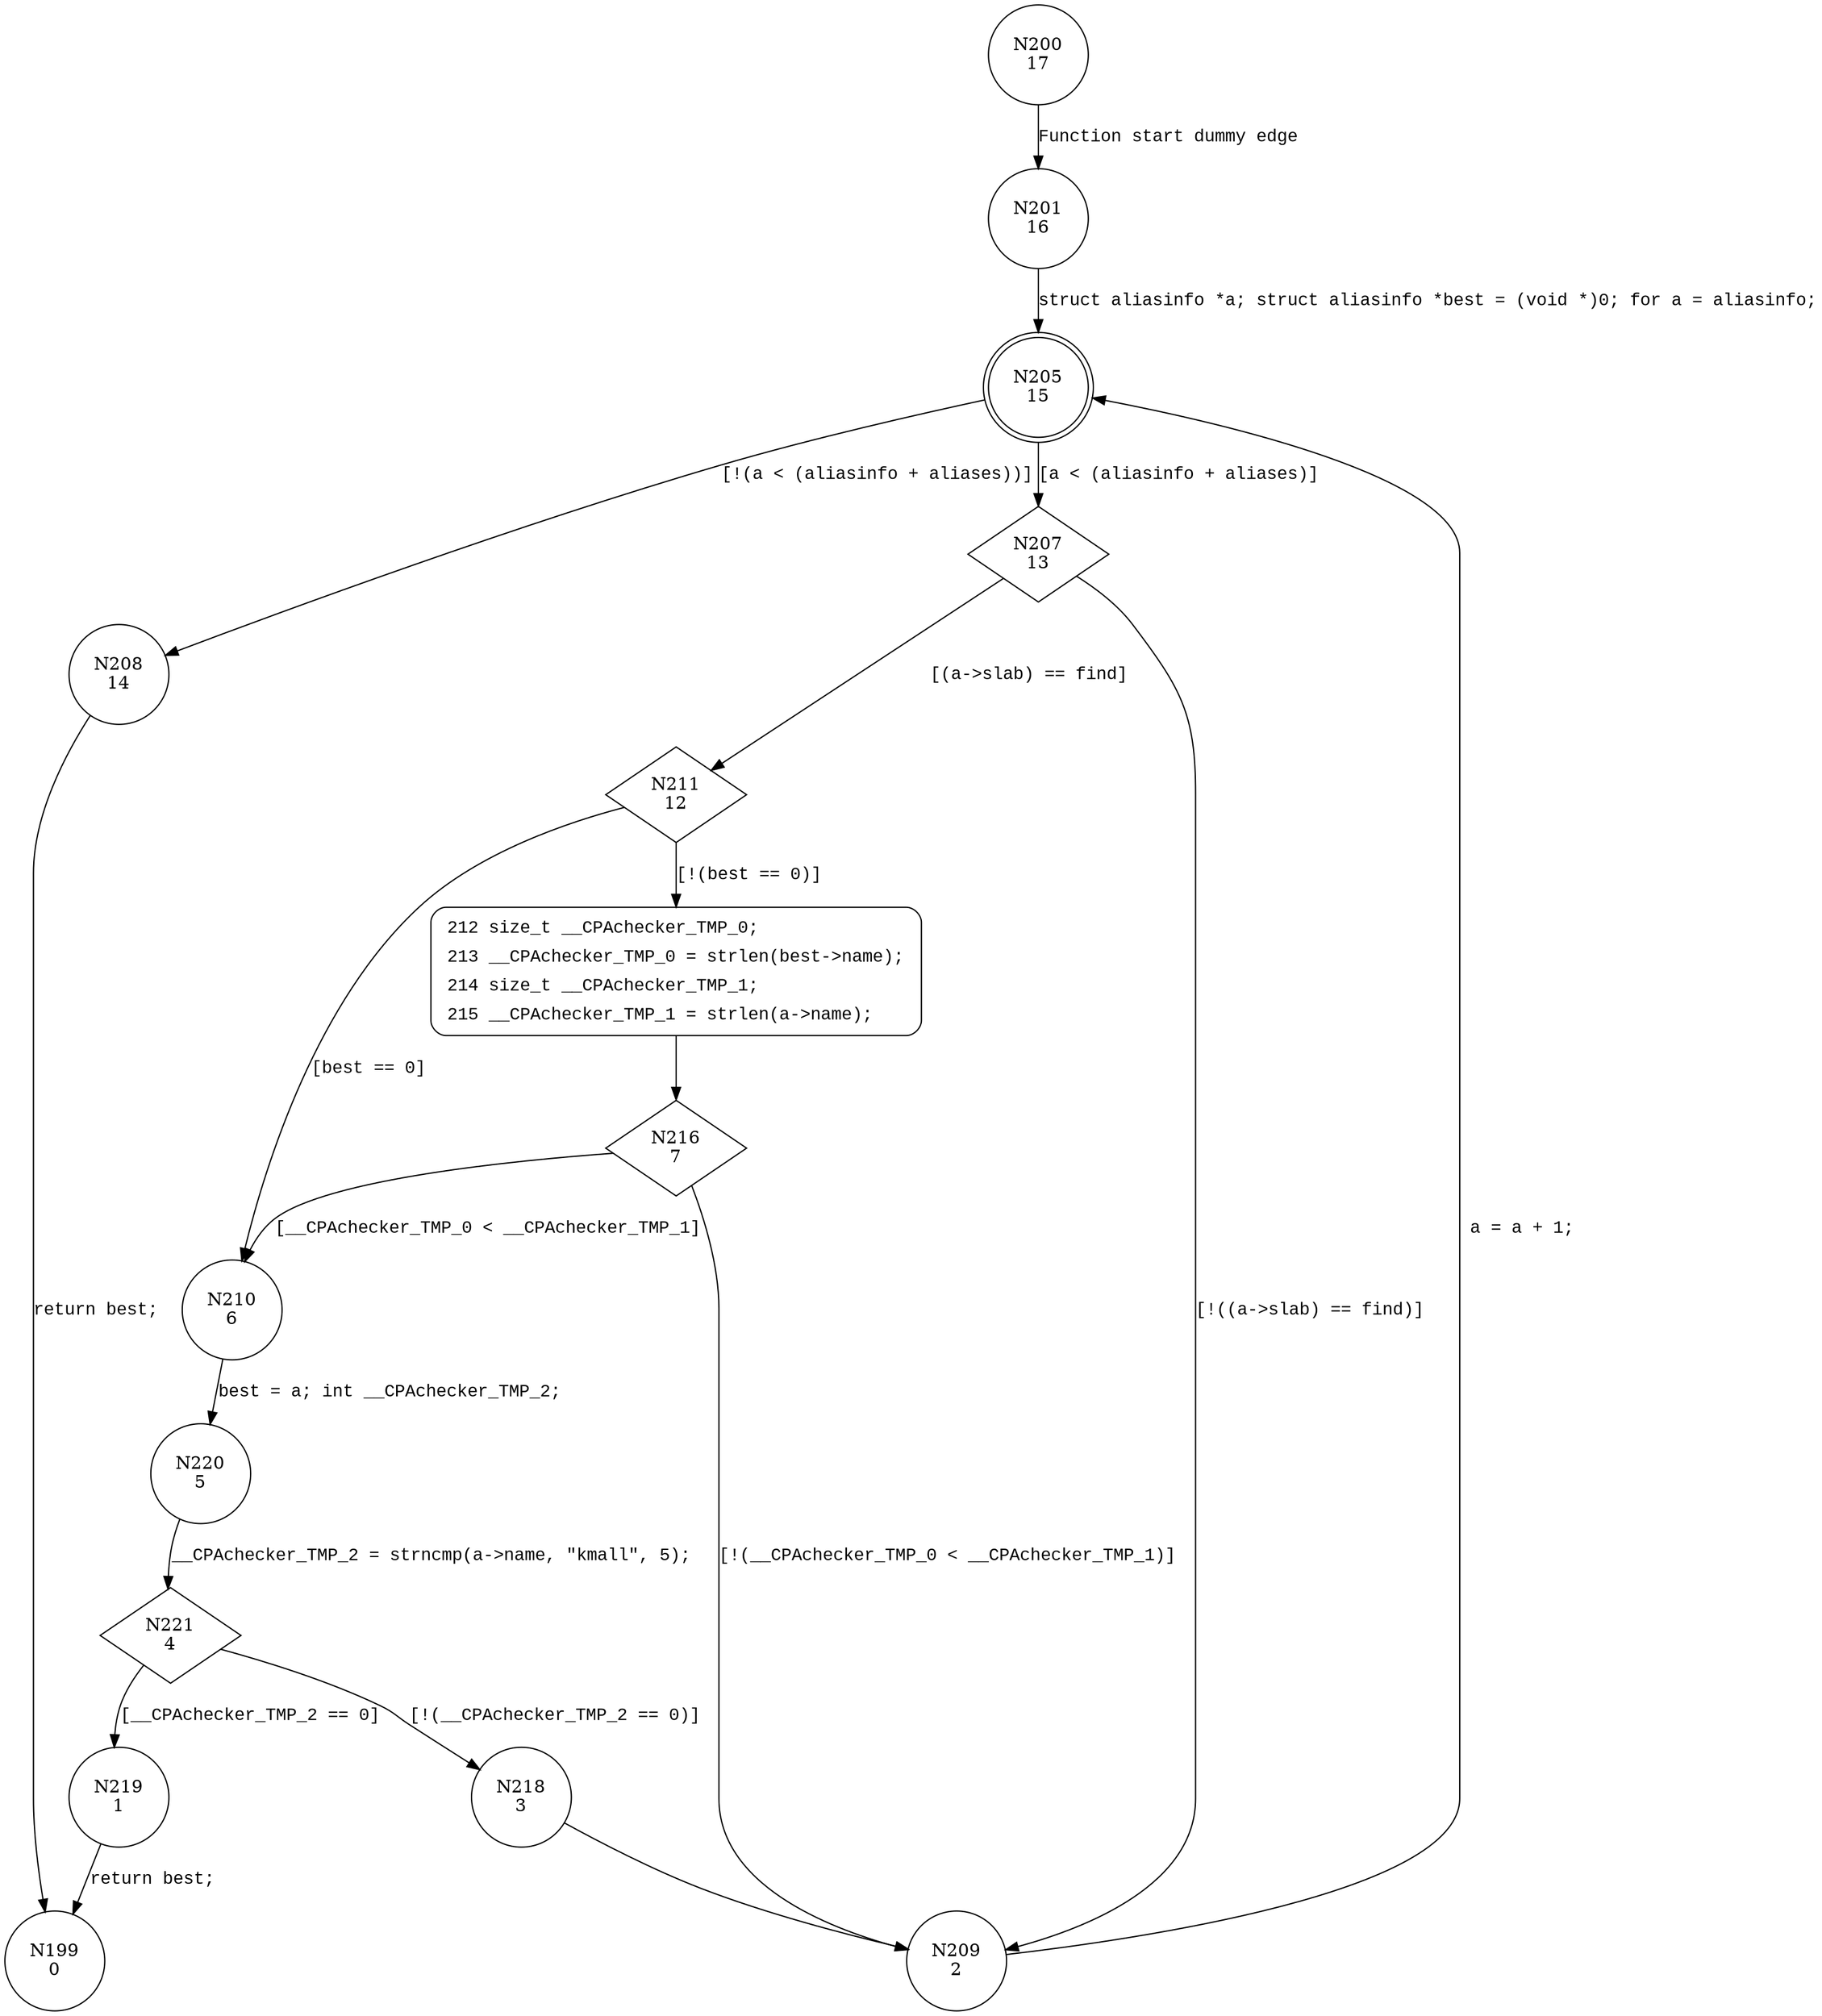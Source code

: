 digraph find_one_alias {
200 [shape="circle" label="N200\n17"]
201 [shape="circle" label="N201\n16"]
205 [shape="doublecircle" label="N205\n15"]
207 [shape="diamond" label="N207\n13"]
208 [shape="circle" label="N208\n14"]
211 [shape="diamond" label="N211\n12"]
209 [shape="circle" label="N209\n2"]
210 [shape="circle" label="N210\n6"]
212 [shape="circle" label="N212\n11"]
216 [shape="diamond" label="N216\n7"]
220 [shape="circle" label="N220\n5"]
221 [shape="diamond" label="N221\n4"]
219 [shape="circle" label="N219\n1"]
218 [shape="circle" label="N218\n3"]
199 [shape="circle" label="N199\n0"]
212 [style="filled,bold" penwidth="1" fillcolor="white" fontname="Courier New" shape="Mrecord" label=<<table border="0" cellborder="0" cellpadding="3" bgcolor="white"><tr><td align="right">212</td><td align="left">size_t __CPAchecker_TMP_0;</td></tr><tr><td align="right">213</td><td align="left">__CPAchecker_TMP_0 = strlen(best-&gt;name);</td></tr><tr><td align="right">214</td><td align="left">size_t __CPAchecker_TMP_1;</td></tr><tr><td align="right">215</td><td align="left">__CPAchecker_TMP_1 = strlen(a-&gt;name);</td></tr></table>>]
212 -> 216[label=""]
200 -> 201 [label="Function start dummy edge" fontname="Courier New"]
205 -> 207 [label="[a < (aliasinfo + aliases)]" fontname="Courier New"]
205 -> 208 [label="[!(a < (aliasinfo + aliases))]" fontname="Courier New"]
207 -> 211 [label="[(a->slab) == find]" fontname="Courier New"]
207 -> 209 [label="[!((a->slab) == find)]" fontname="Courier New"]
209 -> 205 [label=" a = a + 1;" fontname="Courier New"]
211 -> 210 [label="[best == 0]" fontname="Courier New"]
211 -> 212 [label="[!(best == 0)]" fontname="Courier New"]
216 -> 210 [label="[__CPAchecker_TMP_0 < __CPAchecker_TMP_1]" fontname="Courier New"]
216 -> 209 [label="[!(__CPAchecker_TMP_0 < __CPAchecker_TMP_1)]" fontname="Courier New"]
210 -> 220 [label="best = a; int __CPAchecker_TMP_2;" fontname="Courier New"]
221 -> 219 [label="[__CPAchecker_TMP_2 == 0]" fontname="Courier New"]
221 -> 218 [label="[!(__CPAchecker_TMP_2 == 0)]" fontname="Courier New"]
219 -> 199 [label="return best;" fontname="Courier New"]
201 -> 205 [label="struct aliasinfo *a; struct aliasinfo *best = (void *)0; for a = aliasinfo;" fontname="Courier New"]
208 -> 199 [label="return best;" fontname="Courier New"]
220 -> 221 [label="__CPAchecker_TMP_2 = strncmp(a->name, \"kmall\", 5);" fontname="Courier New"]
218 -> 209 [label="" fontname="Courier New"]
}